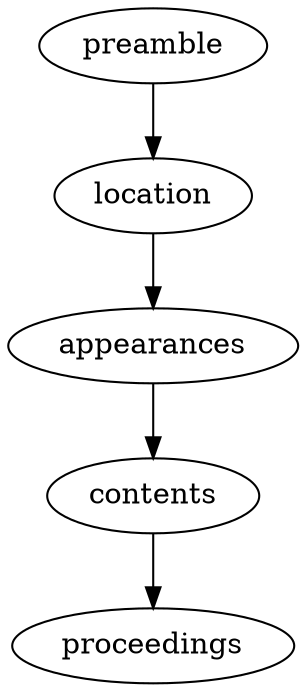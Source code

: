 digraph transcript {
	preamble -> location
	
	location -> appearances
	
	appearances -> contents
	
	contents -> proceedings
}